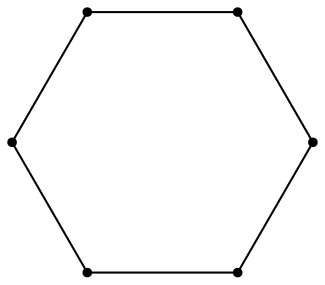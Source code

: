 graph test {
graph[layout=circo]
  node[shape=point]
  splines=spline
  a -- b -- c -- d -- e -- f -- a;
}
